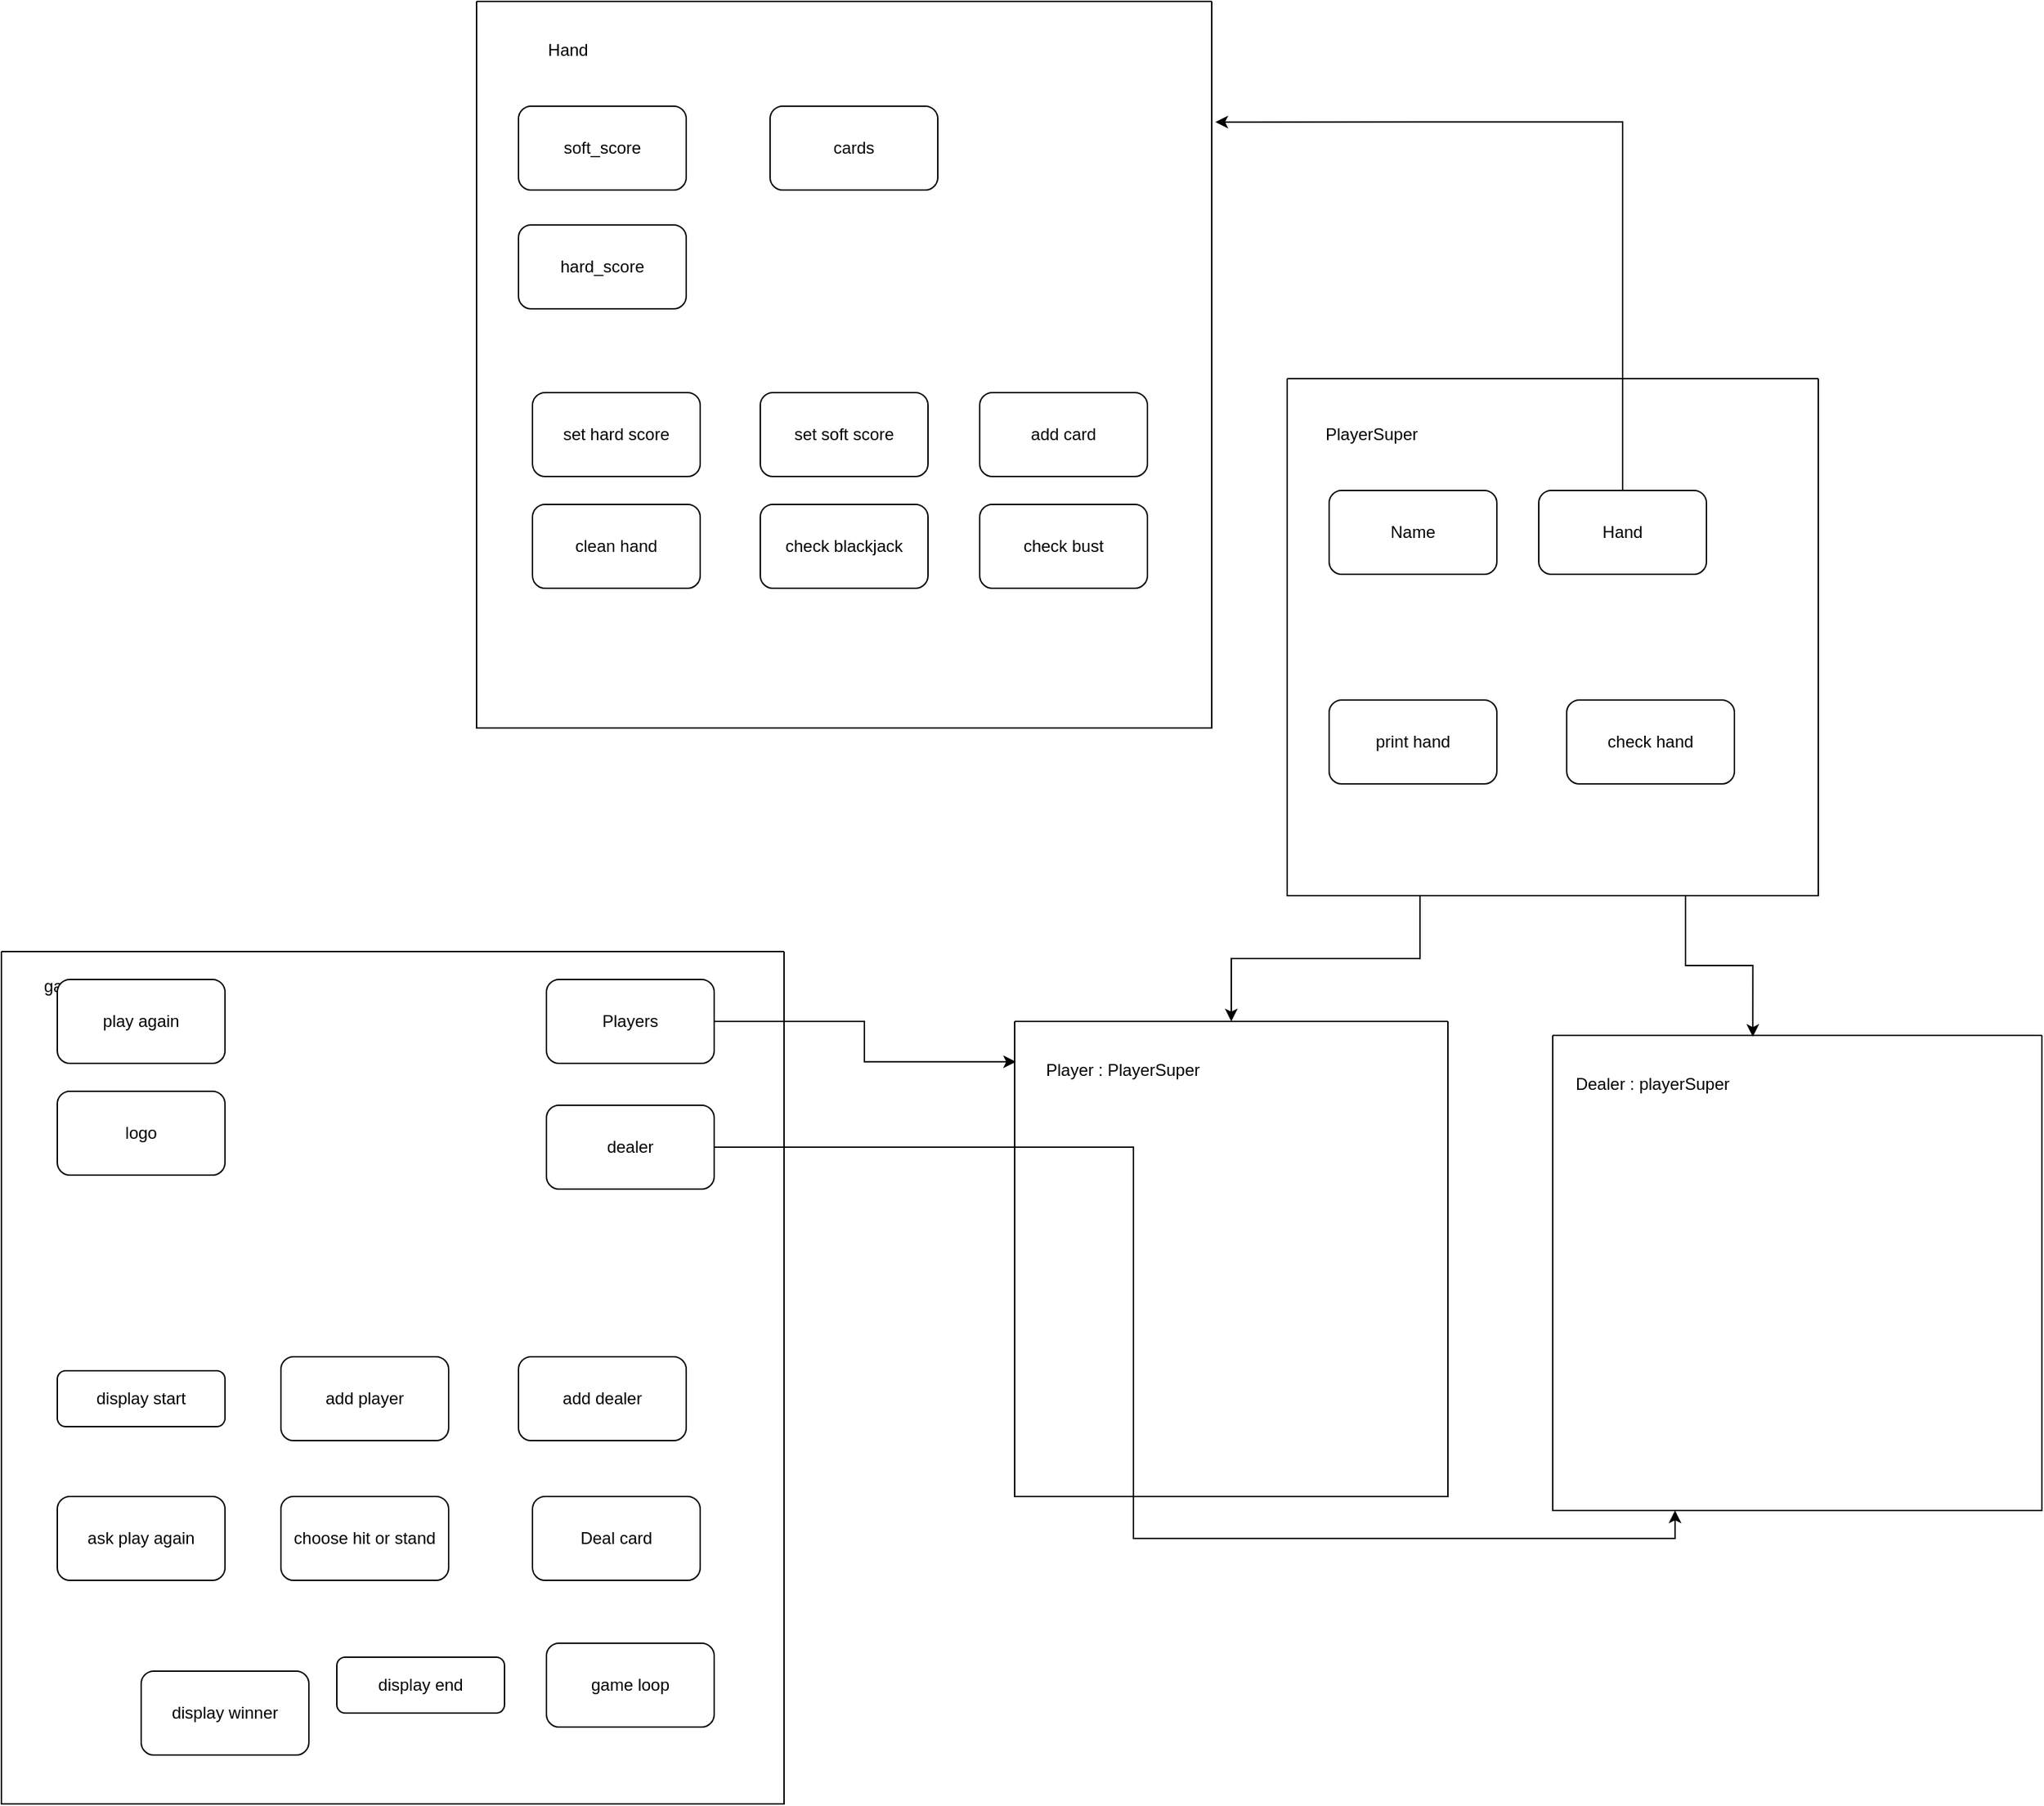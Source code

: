 <mxfile version="20.7.4" type="device"><diagram id="Q9a8AvLJE6tXbBqmRJRK" name="Page-1"><mxGraphModel dx="1434" dy="2013" grid="1" gridSize="10" guides="1" tooltips="1" connect="1" arrows="1" fold="1" page="1" pageScale="1" pageWidth="827" pageHeight="1169" math="0" shadow="0"><root><mxCell id="0"/><mxCell id="1" parent="0"/><mxCell id="kIZcKhU7g_OBuHYjO0U_-1" value="" style="swimlane;startSize=0;" parent="1" vertex="1"><mxGeometry x="90" y="70" width="560" height="610" as="geometry"/></mxCell><mxCell id="kIZcKhU7g_OBuHYjO0U_-2" value="game" style="text;html=1;align=center;verticalAlign=middle;resizable=0;points=[];autosize=1;strokeColor=none;fillColor=none;" parent="kIZcKhU7g_OBuHYjO0U_-1" vertex="1"><mxGeometry x="20" y="10" width="50" height="30" as="geometry"/></mxCell><mxCell id="kIZcKhU7g_OBuHYjO0U_-5" value="display start" style="rounded=1;whiteSpace=wrap;html=1;fontSize=12;glass=0;strokeWidth=1;shadow=0;" parent="kIZcKhU7g_OBuHYjO0U_-1" vertex="1"><mxGeometry x="40" y="300" width="120" height="40" as="geometry"/></mxCell><mxCell id="kIZcKhU7g_OBuHYjO0U_-9" value="Players" style="rounded=1;whiteSpace=wrap;html=1;" parent="kIZcKhU7g_OBuHYjO0U_-1" vertex="1"><mxGeometry x="390" y="20" width="120" height="60" as="geometry"/></mxCell><mxCell id="kIZcKhU7g_OBuHYjO0U_-15" value="display winner" style="rounded=1;whiteSpace=wrap;html=1;" parent="kIZcKhU7g_OBuHYjO0U_-1" vertex="1"><mxGeometry x="100" y="515" width="120" height="60" as="geometry"/></mxCell><mxCell id="tGGdAOf61FxEkB5C2lG7-3" value="Deal card" style="rounded=1;whiteSpace=wrap;html=1;" parent="kIZcKhU7g_OBuHYjO0U_-1" vertex="1"><mxGeometry x="380" y="390" width="120" height="60" as="geometry"/></mxCell><mxCell id="pJ-zvyHKqI2uz1kU7DTI-1" value="display end" style="rounded=1;whiteSpace=wrap;html=1;fontSize=12;glass=0;strokeWidth=1;shadow=0;" parent="kIZcKhU7g_OBuHYjO0U_-1" vertex="1"><mxGeometry x="240" y="505" width="120" height="40" as="geometry"/></mxCell><mxCell id="pJ-zvyHKqI2uz1kU7DTI-7" value="ask play again" style="rounded=1;whiteSpace=wrap;html=1;" parent="kIZcKhU7g_OBuHYjO0U_-1" vertex="1"><mxGeometry x="40" y="390" width="120" height="60" as="geometry"/></mxCell><mxCell id="pJ-zvyHKqI2uz1kU7DTI-8" value="choose hit or stand" style="rounded=1;whiteSpace=wrap;html=1;" parent="kIZcKhU7g_OBuHYjO0U_-1" vertex="1"><mxGeometry x="200" y="390" width="120" height="60" as="geometry"/></mxCell><mxCell id="pJ-zvyHKqI2uz1kU7DTI-9" value="dealer" style="rounded=1;whiteSpace=wrap;html=1;" parent="kIZcKhU7g_OBuHYjO0U_-1" vertex="1"><mxGeometry x="390" y="110" width="120" height="60" as="geometry"/></mxCell><mxCell id="pJ-zvyHKqI2uz1kU7DTI-12" value="add player" style="rounded=1;whiteSpace=wrap;html=1;" parent="kIZcKhU7g_OBuHYjO0U_-1" vertex="1"><mxGeometry x="200" y="290" width="120" height="60" as="geometry"/></mxCell><mxCell id="pJ-zvyHKqI2uz1kU7DTI-13" value="add dealer" style="rounded=1;whiteSpace=wrap;html=1;" parent="kIZcKhU7g_OBuHYjO0U_-1" vertex="1"><mxGeometry x="370" y="290" width="120" height="60" as="geometry"/></mxCell><mxCell id="pJ-zvyHKqI2uz1kU7DTI-14" value="play again" style="rounded=1;whiteSpace=wrap;html=1;" parent="kIZcKhU7g_OBuHYjO0U_-1" vertex="1"><mxGeometry x="40" y="20" width="120" height="60" as="geometry"/></mxCell><mxCell id="pJ-zvyHKqI2uz1kU7DTI-15" value="logo" style="rounded=1;whiteSpace=wrap;html=1;" parent="kIZcKhU7g_OBuHYjO0U_-1" vertex="1"><mxGeometry x="40" y="100" width="120" height="60" as="geometry"/></mxCell><mxCell id="pJ-zvyHKqI2uz1kU7DTI-16" value="game loop" style="rounded=1;whiteSpace=wrap;html=1;" parent="kIZcKhU7g_OBuHYjO0U_-1" vertex="1"><mxGeometry x="390" y="495" width="120" height="60" as="geometry"/></mxCell><mxCell id="kIZcKhU7g_OBuHYjO0U_-6" value="" style="swimlane;startSize=0;" parent="1" vertex="1"><mxGeometry x="815" y="120" width="310" height="340" as="geometry"/></mxCell><mxCell id="kIZcKhU7g_OBuHYjO0U_-7" value="Player : PlayerSuper" style="text;html=1;align=center;verticalAlign=middle;resizable=0;points=[];autosize=1;strokeColor=none;fillColor=none;" parent="kIZcKhU7g_OBuHYjO0U_-6" vertex="1"><mxGeometry x="12" y="20" width="130" height="30" as="geometry"/></mxCell><mxCell id="tGGdAOf61FxEkB5C2lG7-1" value="" style="swimlane;startSize=0;" parent="1" vertex="1"><mxGeometry x="430" y="-610" width="526" height="520" as="geometry"/></mxCell><mxCell id="tGGdAOf61FxEkB5C2lG7-2" value="Hand" style="text;html=1;align=center;verticalAlign=middle;resizable=0;points=[];autosize=1;strokeColor=none;fillColor=none;" parent="tGGdAOf61FxEkB5C2lG7-1" vertex="1"><mxGeometry x="40" y="20" width="50" height="30" as="geometry"/></mxCell><mxCell id="jsaZBouVH9l8qYjlVjZY-8" value="cards" style="rounded=1;whiteSpace=wrap;html=1;" parent="tGGdAOf61FxEkB5C2lG7-1" vertex="1"><mxGeometry x="210" y="75" width="120" height="60" as="geometry"/></mxCell><mxCell id="jsaZBouVH9l8qYjlVjZY-3" value="soft_score" style="rounded=1;whiteSpace=wrap;html=1;" parent="tGGdAOf61FxEkB5C2lG7-1" vertex="1"><mxGeometry x="30" y="75" width="120" height="60" as="geometry"/></mxCell><mxCell id="jsaZBouVH9l8qYjlVjZY-4" value="hard_score" style="rounded=1;whiteSpace=wrap;html=1;" parent="tGGdAOf61FxEkB5C2lG7-1" vertex="1"><mxGeometry x="30" y="160" width="120" height="60" as="geometry"/></mxCell><mxCell id="kIZcKhU7g_OBuHYjO0U_-11" value="clean hand" style="rounded=1;whiteSpace=wrap;html=1;" parent="tGGdAOf61FxEkB5C2lG7-1" vertex="1"><mxGeometry x="40" y="360" width="120" height="60" as="geometry"/></mxCell><mxCell id="pJ-zvyHKqI2uz1kU7DTI-2" value="check blackjack" style="rounded=1;whiteSpace=wrap;html=1;" parent="tGGdAOf61FxEkB5C2lG7-1" vertex="1"><mxGeometry x="203" y="360" width="120" height="60" as="geometry"/></mxCell><mxCell id="pJ-zvyHKqI2uz1kU7DTI-3" value="check bust" style="rounded=1;whiteSpace=wrap;html=1;" parent="tGGdAOf61FxEkB5C2lG7-1" vertex="1"><mxGeometry x="360" y="360" width="120" height="60" as="geometry"/></mxCell><mxCell id="pJ-zvyHKqI2uz1kU7DTI-4" value="set hard score" style="rounded=1;whiteSpace=wrap;html=1;" parent="tGGdAOf61FxEkB5C2lG7-1" vertex="1"><mxGeometry x="40" y="280" width="120" height="60" as="geometry"/></mxCell><mxCell id="pJ-zvyHKqI2uz1kU7DTI-5" value="set soft score" style="rounded=1;whiteSpace=wrap;html=1;" parent="tGGdAOf61FxEkB5C2lG7-1" vertex="1"><mxGeometry x="203" y="280" width="120" height="60" as="geometry"/></mxCell><mxCell id="pJ-zvyHKqI2uz1kU7DTI-6" value="add card" style="rounded=1;whiteSpace=wrap;html=1;" parent="tGGdAOf61FxEkB5C2lG7-1" vertex="1"><mxGeometry x="360" y="280" width="120" height="60" as="geometry"/></mxCell><mxCell id="tGGdAOf61FxEkB5C2lG7-6" value="" style="swimlane;startSize=0;" parent="1" vertex="1"><mxGeometry x="1200" y="130" width="350" height="340" as="geometry"/></mxCell><mxCell id="tGGdAOf61FxEkB5C2lG7-7" value="Dealer : playerSuper" style="text;html=1;align=center;verticalAlign=middle;resizable=0;points=[];autosize=1;strokeColor=none;fillColor=none;" parent="tGGdAOf61FxEkB5C2lG7-6" vertex="1"><mxGeometry x="6" y="20" width="130" height="30" as="geometry"/></mxCell><mxCell id="tGGdAOf61FxEkB5C2lG7-10" style="edgeStyle=orthogonalEdgeStyle;rounded=0;orthogonalLoop=1;jettySize=auto;html=1;exitX=0.25;exitY=1;exitDx=0;exitDy=0;" parent="1" source="tGGdAOf61FxEkB5C2lG7-8" target="kIZcKhU7g_OBuHYjO0U_-6" edge="1"><mxGeometry relative="1" as="geometry"/></mxCell><mxCell id="tGGdAOf61FxEkB5C2lG7-11" style="edgeStyle=orthogonalEdgeStyle;rounded=0;orthogonalLoop=1;jettySize=auto;html=1;exitX=0.75;exitY=1;exitDx=0;exitDy=0;entryX=0.409;entryY=0.003;entryDx=0;entryDy=0;entryPerimeter=0;" parent="1" source="tGGdAOf61FxEkB5C2lG7-8" target="tGGdAOf61FxEkB5C2lG7-6" edge="1"><mxGeometry relative="1" as="geometry"/></mxCell><mxCell id="tGGdAOf61FxEkB5C2lG7-8" value="" style="swimlane;startSize=0;" parent="1" vertex="1"><mxGeometry x="1010" y="-340" width="380" height="370" as="geometry"/></mxCell><mxCell id="kIZcKhU7g_OBuHYjO0U_-12" value="Name" style="rounded=1;whiteSpace=wrap;html=1;" parent="tGGdAOf61FxEkB5C2lG7-8" vertex="1"><mxGeometry x="30" y="80" width="120" height="60" as="geometry"/></mxCell><mxCell id="tGGdAOf61FxEkB5C2lG7-4" value="Hand" style="rounded=1;whiteSpace=wrap;html=1;" parent="tGGdAOf61FxEkB5C2lG7-8" vertex="1"><mxGeometry x="180" y="80" width="120" height="60" as="geometry"/></mxCell><mxCell id="2wL1-O0JAdLbobuEXdh_-1" value="print hand" style="rounded=1;whiteSpace=wrap;html=1;" parent="tGGdAOf61FxEkB5C2lG7-8" vertex="1"><mxGeometry x="30" y="230" width="120" height="60" as="geometry"/></mxCell><mxCell id="kIZcKhU7g_OBuHYjO0U_-10" value="check hand" style="rounded=1;whiteSpace=wrap;html=1;" parent="tGGdAOf61FxEkB5C2lG7-8" vertex="1"><mxGeometry x="200" y="230" width="120" height="60" as="geometry"/></mxCell><mxCell id="tGGdAOf61FxEkB5C2lG7-9" value="PlayerSuper" style="text;html=1;align=center;verticalAlign=middle;resizable=0;points=[];autosize=1;strokeColor=none;fillColor=none;" parent="1" vertex="1"><mxGeometry x="1025" y="-315" width="90" height="30" as="geometry"/></mxCell><mxCell id="jsaZBouVH9l8qYjlVjZY-10" style="edgeStyle=orthogonalEdgeStyle;rounded=0;orthogonalLoop=1;jettySize=auto;html=1;exitX=0.5;exitY=0;exitDx=0;exitDy=0;entryX=1.005;entryY=0.166;entryDx=0;entryDy=0;entryPerimeter=0;" parent="1" source="tGGdAOf61FxEkB5C2lG7-4" target="tGGdAOf61FxEkB5C2lG7-1" edge="1"><mxGeometry relative="1" as="geometry"/></mxCell><mxCell id="pJ-zvyHKqI2uz1kU7DTI-10" style="edgeStyle=orthogonalEdgeStyle;rounded=0;orthogonalLoop=1;jettySize=auto;html=1;exitX=1;exitY=0.5;exitDx=0;exitDy=0;entryX=0.003;entryY=0.085;entryDx=0;entryDy=0;entryPerimeter=0;" parent="1" source="kIZcKhU7g_OBuHYjO0U_-9" target="kIZcKhU7g_OBuHYjO0U_-6" edge="1"><mxGeometry relative="1" as="geometry"/></mxCell><mxCell id="pJ-zvyHKqI2uz1kU7DTI-11" style="edgeStyle=orthogonalEdgeStyle;rounded=0;orthogonalLoop=1;jettySize=auto;html=1;exitX=1;exitY=0.5;exitDx=0;exitDy=0;entryX=0.25;entryY=1;entryDx=0;entryDy=0;" parent="1" source="pJ-zvyHKqI2uz1kU7DTI-9" target="tGGdAOf61FxEkB5C2lG7-6" edge="1"><mxGeometry relative="1" as="geometry"/></mxCell></root></mxGraphModel></diagram></mxfile>